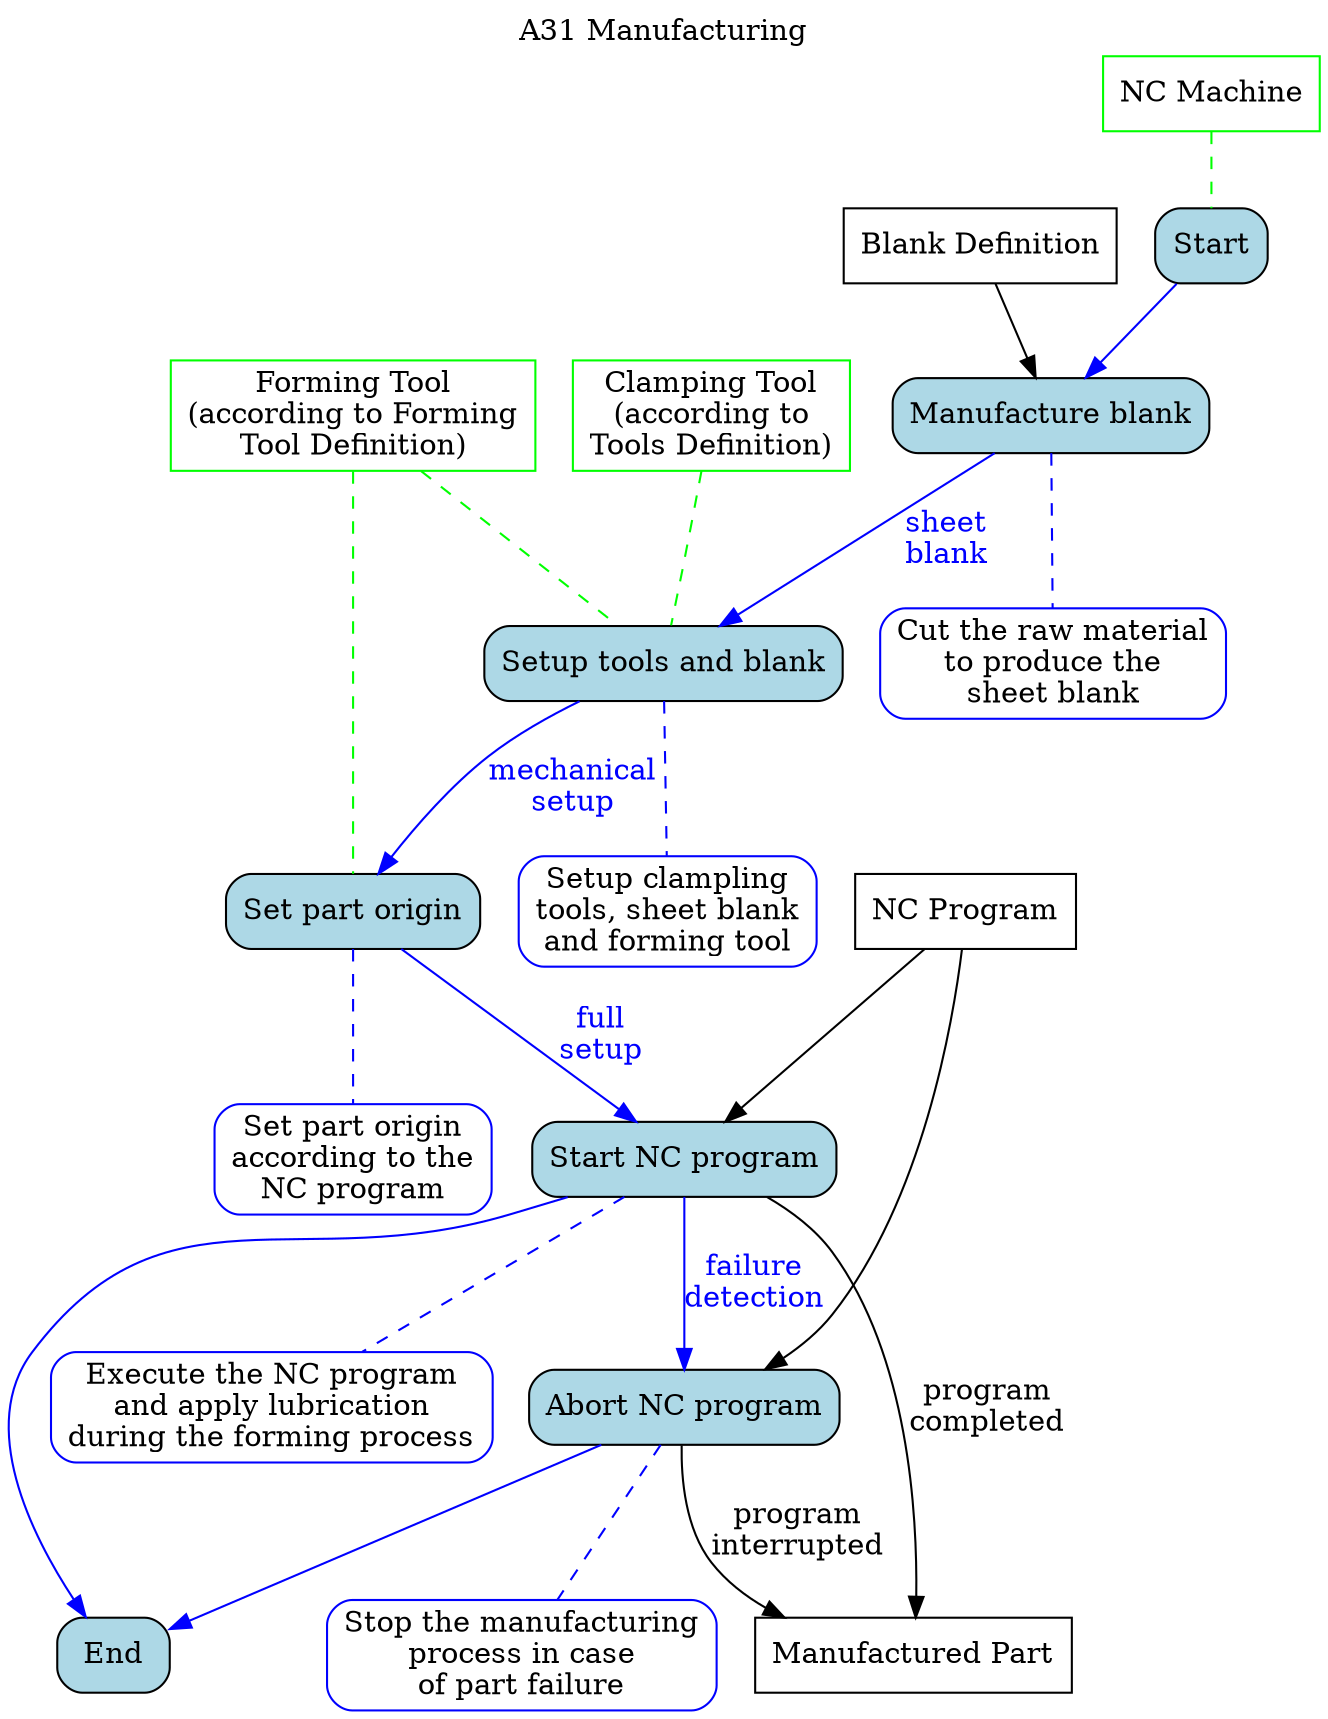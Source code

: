 digraph behaviourmodel {


# activity title
labelloc="t"
label="A31 Manufacturing"

# inputs and outputs
node [shape=box, style=filled, fillcolor=white, color=black]
program [label="NC Program"]
blank [label="Blank Definition"]
manufactured [label="Manufactured Part"]

# mechanisms
node [shape=box, style=filled, fillcolor=white, color=green]
machine [label="NC Machine"]
tool [label="Forming Tool\n(according to Forming\nTool Definition)"]
clampling [label="Clamping Tool\n(according to\nTools Definition)"]

# tasks definition
node [shape=box, style="filled, rounded", fillcolor=lightblue, color=black]
Start
t0 [label="Manufacture blank"]
t1 [label="Setup tools and blank"]
t2 [label="Set part origin"]
t3 [label="Start NC program"]
t4 [label="Abort NC program"]
End

# rules
node [shape=box, style="filled, rounded", fillcolor=white, color=blue]
r0 [label="Cut the raw material\nto produce the\nsheet blank"]
r1 [label="Setup clampling\ntools, sheet blank\nand forming tool"]
r2 [label="Set part origin\naccording to the\nNC program"]
r3 [label="Execute the NC program\nand apply lubrication\nduring the forming process"]
r4 [label="Stop the manufacturing\nprocess in case\nof part failure"]

# attaching rules
edge [dir=none, color=blue, style=dashed]
t0 -> r0
t1 -> r1
t2 -> r2
t3 -> r3
t4 -> r4

# task sequence
edge [dir=forward, color=blue, fontcolor=blue, style=solid]
Start -> t0
t0 -> t1 [label="sheet\nblank"]
t1 -> t2 [label="mechanical\nsetup"]
t2 -> t3 [label="full\nsetup"]
t3 -> t4 [label="failure\ndetection"]
t3 -> End
t4 -> End

# attaching mechanisms
edge [dir=none, color=green, style=dashed]
machine -> Start
tool -> {t1, t2}
clampling -> t1

# attaching inputs and outputs
edge [dir=forward, color=black, fontcolor=black, style=solid]
program -> {t3, t4}
blank -> t0
t3 -> manufactured [label="program\ncompleted"]
t4 -> manufactured [label="program\ninterrupted"]

}


